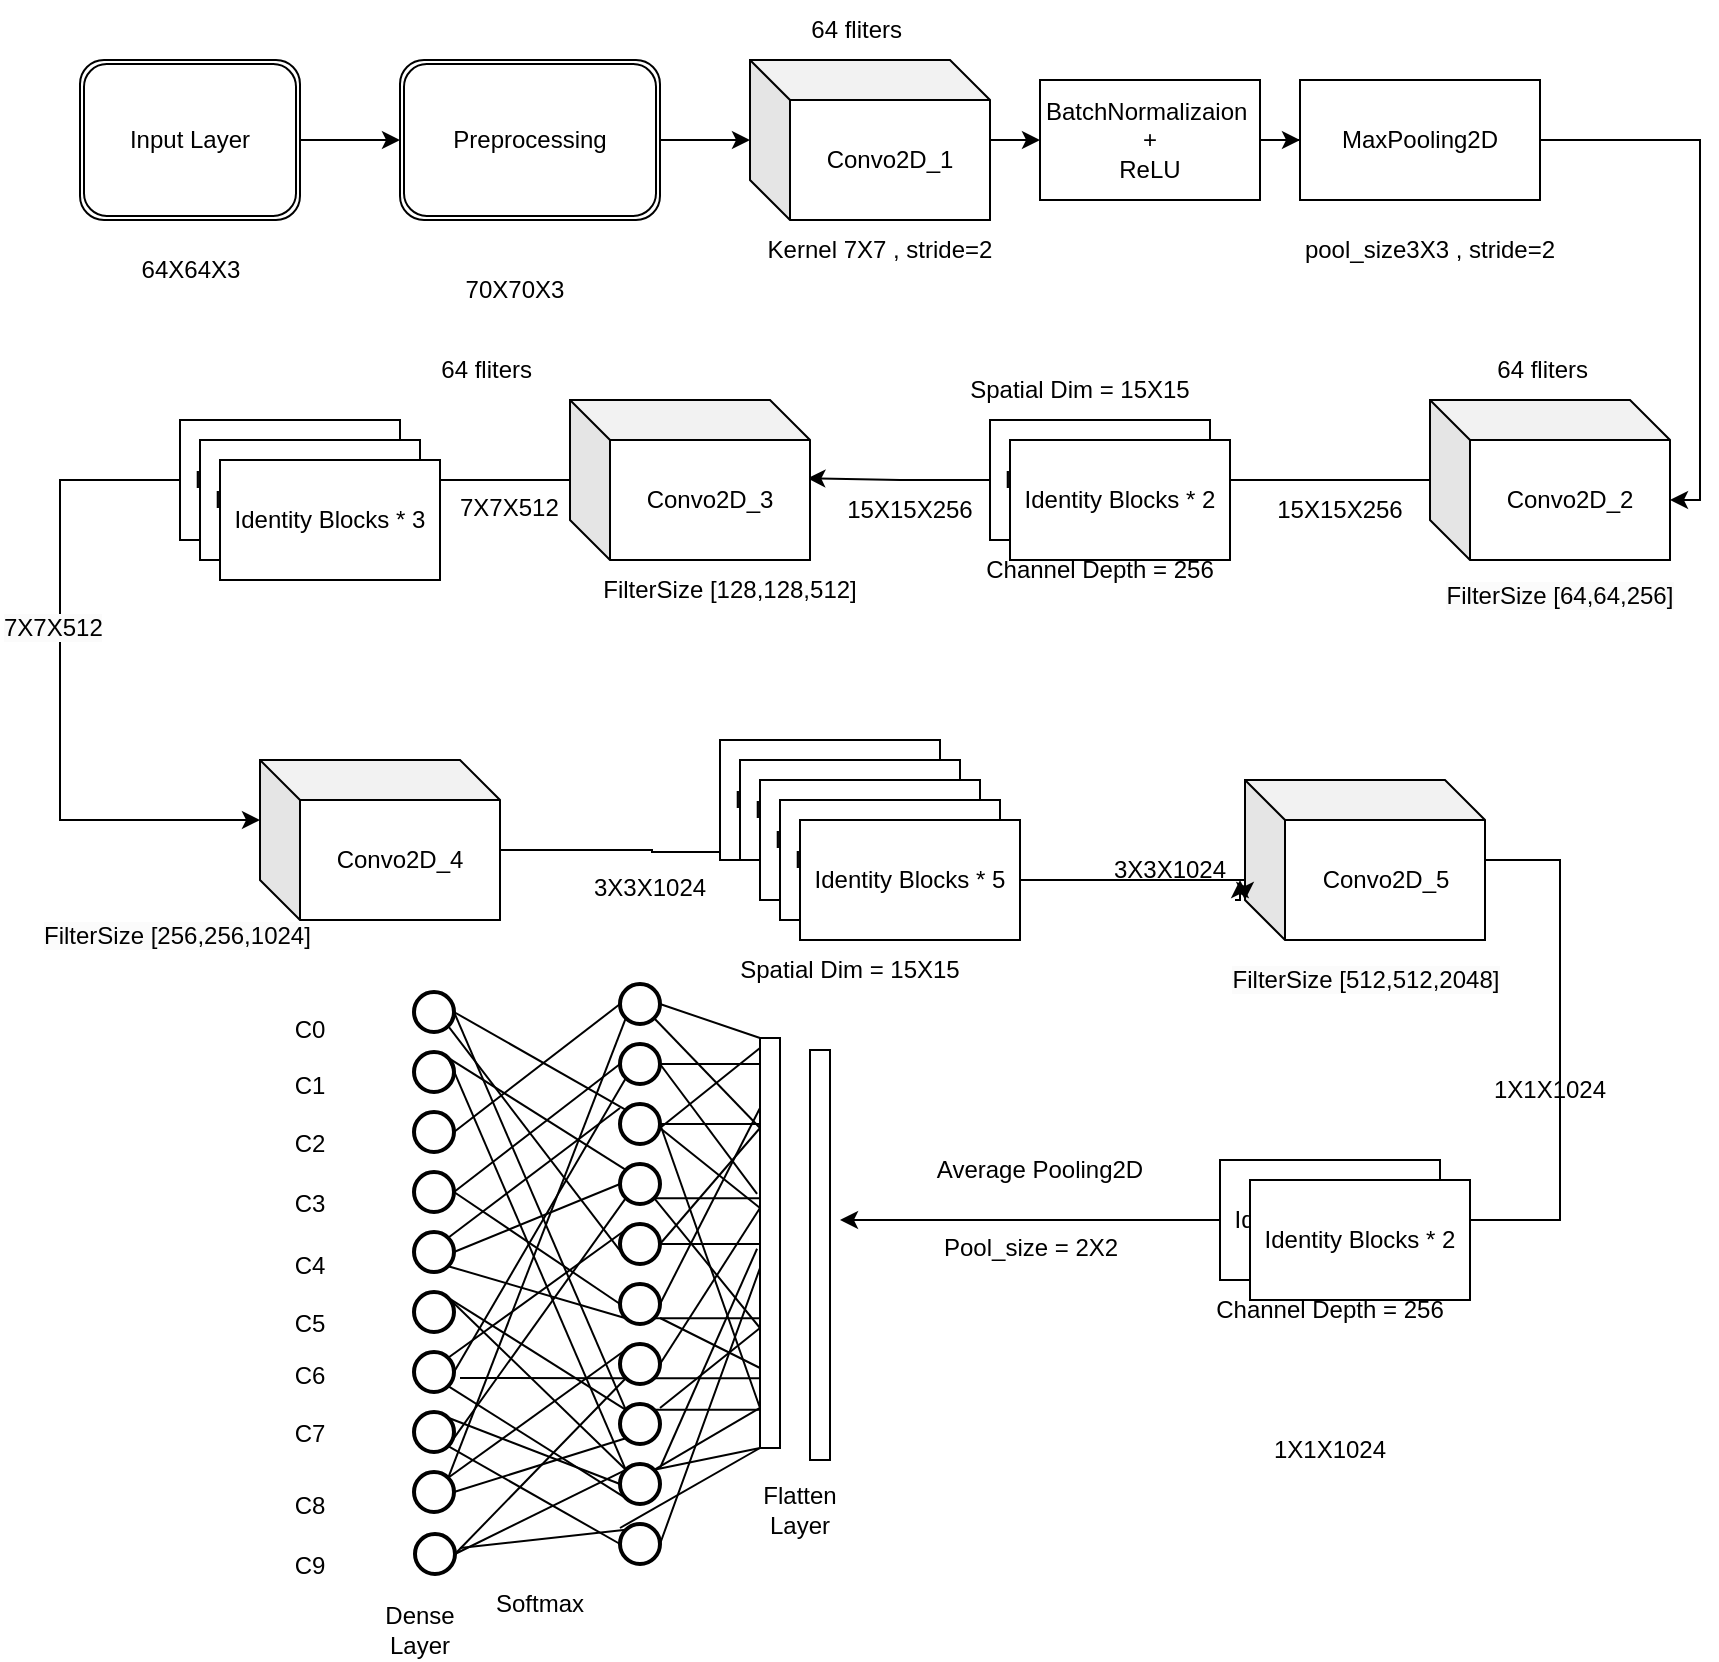 <mxfile version="26.1.3">
  <diagram name="Page-1" id="He_8DLLaGLS0OQfmaQ7A">
    <mxGraphModel dx="2535" dy="706" grid="1" gridSize="10" guides="1" tooltips="1" connect="1" arrows="1" fold="1" page="1" pageScale="1" pageWidth="850" pageHeight="1100" math="0" shadow="0">
      <root>
        <mxCell id="0" />
        <mxCell id="1" parent="0" />
        <mxCell id="2o-8aoW-ho1blwi80zrR-3" value="" style="edgeStyle=orthogonalEdgeStyle;rounded=0;orthogonalLoop=1;jettySize=auto;html=1;" edge="1" parent="1" source="2o-8aoW-ho1blwi80zrR-1" target="2o-8aoW-ho1blwi80zrR-2">
          <mxGeometry relative="1" as="geometry" />
        </mxCell>
        <mxCell id="2o-8aoW-ho1blwi80zrR-1" value="Input Layer" style="shape=ext;double=1;rounded=1;whiteSpace=wrap;html=1;" vertex="1" parent="1">
          <mxGeometry x="30" y="300" width="110" height="80" as="geometry" />
        </mxCell>
        <mxCell id="2o-8aoW-ho1blwi80zrR-5" value="" style="edgeStyle=orthogonalEdgeStyle;rounded=0;orthogonalLoop=1;jettySize=auto;html=1;" edge="1" parent="1" source="2o-8aoW-ho1blwi80zrR-2" target="2o-8aoW-ho1blwi80zrR-4">
          <mxGeometry relative="1" as="geometry" />
        </mxCell>
        <mxCell id="2o-8aoW-ho1blwi80zrR-2" value="Preprocessing" style="shape=ext;double=1;rounded=1;whiteSpace=wrap;html=1;" vertex="1" parent="1">
          <mxGeometry x="190" y="300" width="130" height="80" as="geometry" />
        </mxCell>
        <mxCell id="2o-8aoW-ho1blwi80zrR-11" value="" style="edgeStyle=orthogonalEdgeStyle;rounded=0;orthogonalLoop=1;jettySize=auto;html=1;" edge="1" parent="1" source="2o-8aoW-ho1blwi80zrR-4" target="2o-8aoW-ho1blwi80zrR-6">
          <mxGeometry relative="1" as="geometry" />
        </mxCell>
        <mxCell id="2o-8aoW-ho1blwi80zrR-4" value="Convo2D_1" style="shape=cube;whiteSpace=wrap;html=1;boundedLbl=1;backgroundOutline=1;darkOpacity=0.05;darkOpacity2=0.1;" vertex="1" parent="1">
          <mxGeometry x="365" y="300" width="120" height="80" as="geometry" />
        </mxCell>
        <mxCell id="2o-8aoW-ho1blwi80zrR-12" value="" style="edgeStyle=orthogonalEdgeStyle;rounded=0;orthogonalLoop=1;jettySize=auto;html=1;" edge="1" parent="1" source="2o-8aoW-ho1blwi80zrR-6" target="2o-8aoW-ho1blwi80zrR-9">
          <mxGeometry relative="1" as="geometry" />
        </mxCell>
        <mxCell id="2o-8aoW-ho1blwi80zrR-6" value="BatchNormalizaion&amp;nbsp;&lt;div&gt;+&lt;div&gt;ReLU&lt;/div&gt;&lt;/div&gt;" style="rounded=0;whiteSpace=wrap;html=1;" vertex="1" parent="1">
          <mxGeometry x="510" y="310" width="110" height="60" as="geometry" />
        </mxCell>
        <mxCell id="2o-8aoW-ho1blwi80zrR-7" value="64 fliters&amp;nbsp;" style="text;html=1;align=center;verticalAlign=middle;whiteSpace=wrap;rounded=0;" vertex="1" parent="1">
          <mxGeometry x="390" y="270" width="60" height="30" as="geometry" />
        </mxCell>
        <mxCell id="2o-8aoW-ho1blwi80zrR-8" value="Kernel 7X7 , stride=2" style="text;html=1;align=center;verticalAlign=middle;whiteSpace=wrap;rounded=0;" vertex="1" parent="1">
          <mxGeometry x="365" y="380" width="130" height="30" as="geometry" />
        </mxCell>
        <mxCell id="2o-8aoW-ho1blwi80zrR-13" style="edgeStyle=orthogonalEdgeStyle;rounded=0;orthogonalLoop=1;jettySize=auto;html=1;entryX=0;entryY=0;entryDx=120;entryDy=50;entryPerimeter=0;" edge="1" parent="1" source="2o-8aoW-ho1blwi80zrR-9" target="2o-8aoW-ho1blwi80zrR-15">
          <mxGeometry relative="1" as="geometry">
            <mxPoint x="820.0" y="450" as="targetPoint" />
            <Array as="points">
              <mxPoint x="840" y="340" />
              <mxPoint x="840" y="520" />
            </Array>
          </mxGeometry>
        </mxCell>
        <mxCell id="2o-8aoW-ho1blwi80zrR-9" value="MaxPooling2D" style="rounded=0;whiteSpace=wrap;html=1;" vertex="1" parent="1">
          <mxGeometry x="640" y="310" width="120" height="60" as="geometry" />
        </mxCell>
        <mxCell id="2o-8aoW-ho1blwi80zrR-10" value="pool_size3X3 , stride=2" style="text;html=1;align=center;verticalAlign=middle;whiteSpace=wrap;rounded=0;" vertex="1" parent="1">
          <mxGeometry x="630" y="380" width="150" height="30" as="geometry" />
        </mxCell>
        <mxCell id="2o-8aoW-ho1blwi80zrR-14" value="" style="edgeStyle=orthogonalEdgeStyle;rounded=0;orthogonalLoop=1;jettySize=auto;html=1;" edge="1" parent="1" source="2o-8aoW-ho1blwi80zrR-15" target="2o-8aoW-ho1blwi80zrR-17">
          <mxGeometry relative="1" as="geometry" />
        </mxCell>
        <mxCell id="2o-8aoW-ho1blwi80zrR-15" value="Convo2D_2" style="shape=cube;whiteSpace=wrap;html=1;boundedLbl=1;backgroundOutline=1;darkOpacity=0.05;darkOpacity2=0.1;" vertex="1" parent="1">
          <mxGeometry x="705" y="470" width="120" height="80" as="geometry" />
        </mxCell>
        <mxCell id="2o-8aoW-ho1blwi80zrR-16" value="" style="edgeStyle=orthogonalEdgeStyle;rounded=0;orthogonalLoop=1;jettySize=auto;html=1;entryX=0.989;entryY=0.489;entryDx=0;entryDy=0;entryPerimeter=0;" edge="1" parent="1" source="2o-8aoW-ho1blwi80zrR-17" target="2o-8aoW-ho1blwi80zrR-26">
          <mxGeometry relative="1" as="geometry">
            <mxPoint x="467.5" y="510" as="targetPoint" />
          </mxGeometry>
        </mxCell>
        <mxCell id="2o-8aoW-ho1blwi80zrR-17" value="Identity Blocks * 2" style="rounded=0;whiteSpace=wrap;html=1;" vertex="1" parent="1">
          <mxGeometry x="485" y="480" width="110" height="60" as="geometry" />
        </mxCell>
        <mxCell id="2o-8aoW-ho1blwi80zrR-18" value="64 fliters&amp;nbsp;" style="text;html=1;align=center;verticalAlign=middle;whiteSpace=wrap;rounded=0;" vertex="1" parent="1">
          <mxGeometry x="732.5" y="440" width="60" height="30" as="geometry" />
        </mxCell>
        <mxCell id="2o-8aoW-ho1blwi80zrR-19" value="15X15X256" style="text;html=1;align=center;verticalAlign=middle;whiteSpace=wrap;rounded=0;" vertex="1" parent="1">
          <mxGeometry x="595" y="510" width="130" height="30" as="geometry" />
        </mxCell>
        <mxCell id="2o-8aoW-ho1blwi80zrR-22" value="64X64X3" style="text;html=1;align=center;verticalAlign=middle;whiteSpace=wrap;rounded=0;" vertex="1" parent="1">
          <mxGeometry x="27.5" y="380" width="115" height="50" as="geometry" />
        </mxCell>
        <mxCell id="2o-8aoW-ho1blwi80zrR-24" value="70X70X3" style="text;html=1;align=center;verticalAlign=middle;whiteSpace=wrap;rounded=0;" vertex="1" parent="1">
          <mxGeometry x="190" y="390" width="115" height="50" as="geometry" />
        </mxCell>
        <mxCell id="2o-8aoW-ho1blwi80zrR-25" value="" style="edgeStyle=orthogonalEdgeStyle;rounded=0;orthogonalLoop=1;jettySize=auto;html=1;" edge="1" parent="1" source="2o-8aoW-ho1blwi80zrR-26" target="2o-8aoW-ho1blwi80zrR-28">
          <mxGeometry relative="1" as="geometry" />
        </mxCell>
        <mxCell id="2o-8aoW-ho1blwi80zrR-26" value="Convo2D_3" style="shape=cube;whiteSpace=wrap;html=1;boundedLbl=1;backgroundOutline=1;darkOpacity=0.05;darkOpacity2=0.1;" vertex="1" parent="1">
          <mxGeometry x="275" y="470" width="120" height="80" as="geometry" />
        </mxCell>
        <mxCell id="2o-8aoW-ho1blwi80zrR-33" style="edgeStyle=orthogonalEdgeStyle;rounded=0;orthogonalLoop=1;jettySize=auto;html=1;exitX=0;exitY=0.5;exitDx=0;exitDy=0;entryX=0;entryY=0;entryDx=0;entryDy=30;entryPerimeter=0;" edge="1" parent="1" source="2o-8aoW-ho1blwi80zrR-28" target="2o-8aoW-ho1blwi80zrR-35">
          <mxGeometry relative="1" as="geometry">
            <mxPoint x="10" y="510" as="targetPoint" />
            <Array as="points">
              <mxPoint x="20" y="510" />
              <mxPoint x="20" y="680" />
            </Array>
          </mxGeometry>
        </mxCell>
        <mxCell id="2o-8aoW-ho1blwi80zrR-28" value="Identity Blocks * 3" style="rounded=0;whiteSpace=wrap;html=1;" vertex="1" parent="1">
          <mxGeometry x="80" y="480" width="110" height="60" as="geometry" />
        </mxCell>
        <mxCell id="2o-8aoW-ho1blwi80zrR-29" value="64 fliters&amp;nbsp;" style="text;html=1;align=center;verticalAlign=middle;whiteSpace=wrap;rounded=0;" vertex="1" parent="1">
          <mxGeometry x="205" y="440" width="60" height="30" as="geometry" />
        </mxCell>
        <mxCell id="2o-8aoW-ho1blwi80zrR-31" value="FilterSize [128,128,512]" style="text;html=1;align=center;verticalAlign=middle;whiteSpace=wrap;rounded=0;" vertex="1" parent="1">
          <mxGeometry x="290" y="550" width="130" height="30" as="geometry" />
        </mxCell>
        <mxCell id="2o-8aoW-ho1blwi80zrR-66" style="edgeStyle=orthogonalEdgeStyle;rounded=0;orthogonalLoop=1;jettySize=auto;html=1;exitX=0;exitY=0;exitDx=120;exitDy=50;exitPerimeter=0;entryX=0;entryY=1;entryDx=0;entryDy=0;" edge="1" parent="1">
          <mxGeometry relative="1" as="geometry">
            <mxPoint x="240" y="695" as="sourcePoint" />
            <mxPoint x="390" y="705" as="targetPoint" />
            <Array as="points">
              <mxPoint x="316" y="696" />
              <mxPoint x="391" y="696" />
              <mxPoint x="391" y="705" />
            </Array>
          </mxGeometry>
        </mxCell>
        <mxCell id="2o-8aoW-ho1blwi80zrR-35" value="Convo2D_4" style="shape=cube;whiteSpace=wrap;html=1;boundedLbl=1;backgroundOutline=1;darkOpacity=0.05;darkOpacity2=0.1;" vertex="1" parent="1">
          <mxGeometry x="120" y="650" width="120" height="80" as="geometry" />
        </mxCell>
        <mxCell id="2o-8aoW-ho1blwi80zrR-44" value="&#xa;&lt;span style=&quot;color: rgb(0, 0, 0); font-family: Helvetica; font-size: 12px; font-style: normal; font-variant-ligatures: normal; font-variant-caps: normal; font-weight: 400; letter-spacing: normal; orphans: 2; text-align: center; text-indent: 0px; text-transform: none; widows: 2; word-spacing: 0px; -webkit-text-stroke-width: 0px; white-space: normal; background-color: rgb(251, 251, 251); text-decoration-thickness: initial; text-decoration-style: initial; text-decoration-color: initial; display: inline !important; float: none;&quot;&gt;FilterSize [64,64,256]&lt;/span&gt;&#xa;&#xa;" style="text;html=1;align=center;verticalAlign=middle;whiteSpace=wrap;rounded=0;" vertex="1" parent="1">
          <mxGeometry x="705" y="560" width="130" height="30" as="geometry" />
        </mxCell>
        <mxCell id="2o-8aoW-ho1blwi80zrR-45" value="15X15X256" style="text;html=1;align=center;verticalAlign=middle;whiteSpace=wrap;rounded=0;" vertex="1" parent="1">
          <mxGeometry x="380" y="510" width="130" height="30" as="geometry" />
        </mxCell>
        <mxCell id="2o-8aoW-ho1blwi80zrR-46" value="Spatial Dim = 15X15" style="text;html=1;align=center;verticalAlign=middle;whiteSpace=wrap;rounded=0;" vertex="1" parent="1">
          <mxGeometry x="465" y="450" width="130" height="30" as="geometry" />
        </mxCell>
        <mxCell id="2o-8aoW-ho1blwi80zrR-47" value="Channel Depth = 256" style="text;html=1;align=center;verticalAlign=middle;whiteSpace=wrap;rounded=0;" vertex="1" parent="1">
          <mxGeometry x="475" y="540" width="130" height="30" as="geometry" />
        </mxCell>
        <mxCell id="2o-8aoW-ho1blwi80zrR-49" value="&lt;div style=&quot;text-align: center;&quot;&gt;&lt;span style=&quot;background-color: transparent; color: light-dark(rgb(0, 0, 0), rgb(255, 255, 255));&quot;&gt;7X7X512&lt;/span&gt;&lt;/div&gt;" style="text;whiteSpace=wrap;html=1;" vertex="1" parent="1">
          <mxGeometry x="217.5" y="510" width="100" height="40" as="geometry" />
        </mxCell>
        <mxCell id="2o-8aoW-ho1blwi80zrR-50" value="&lt;span style=&quot;color: rgb(0, 0, 0); font-family: Helvetica; font-size: 12px; font-style: normal; font-variant-ligatures: normal; font-variant-caps: normal; font-weight: 400; letter-spacing: normal; orphans: 2; text-align: center; text-indent: 0px; text-transform: none; widows: 2; word-spacing: 0px; -webkit-text-stroke-width: 0px; white-space: normal; background-color: rgb(251, 251, 251); text-decoration-thickness: initial; text-decoration-style: initial; text-decoration-color: initial; display: inline !important; float: none;&quot;&gt;7X7X512&lt;/span&gt;" style="text;whiteSpace=wrap;html=1;" vertex="1" parent="1">
          <mxGeometry x="-10" y="570" width="80" height="40" as="geometry" />
        </mxCell>
        <mxCell id="2o-8aoW-ho1blwi80zrR-51" value="Identity Blocks * 3" style="rounded=0;whiteSpace=wrap;html=1;" vertex="1" parent="1">
          <mxGeometry x="90" y="490" width="110" height="60" as="geometry" />
        </mxCell>
        <mxCell id="2o-8aoW-ho1blwi80zrR-52" value="Identity Blocks * 3" style="rounded=0;whiteSpace=wrap;html=1;" vertex="1" parent="1">
          <mxGeometry x="100" y="500" width="110" height="60" as="geometry" />
        </mxCell>
        <mxCell id="2o-8aoW-ho1blwi80zrR-55" value="Identity Blocks * 2" style="rounded=0;whiteSpace=wrap;html=1;" vertex="1" parent="1">
          <mxGeometry x="495" y="490" width="110" height="60" as="geometry" />
        </mxCell>
        <mxCell id="2o-8aoW-ho1blwi80zrR-57" value="&lt;br style=&quot;forced-color-adjust: none; color: rgb(0, 0, 0); font-family: Helvetica; font-size: 12px; font-style: normal; font-variant-ligatures: normal; font-variant-caps: normal; font-weight: 400; letter-spacing: normal; orphans: 2; text-align: center; text-indent: 0px; text-transform: none; widows: 2; word-spacing: 0px; -webkit-text-stroke-width: 0px; white-space: normal; background-color: rgb(251, 251, 251); text-decoration-thickness: initial; text-decoration-style: initial; text-decoration-color: initial;&quot;&gt;&lt;span style=&quot;forced-color-adjust: none; color: rgb(0, 0, 0); font-family: Helvetica; font-size: 12px; font-style: normal; font-variant-ligatures: normal; font-variant-caps: normal; font-weight: 400; letter-spacing: normal; orphans: 2; text-align: center; text-indent: 0px; text-transform: none; widows: 2; word-spacing: 0px; -webkit-text-stroke-width: 0px; white-space: normal; text-decoration-thickness: initial; text-decoration-style: initial; text-decoration-color: initial; background-color: rgb(251, 251, 251); float: none; display: inline !important;&quot;&gt;FilterSize [256,256,1024]&lt;/span&gt;" style="text;whiteSpace=wrap;html=1;" vertex="1" parent="1">
          <mxGeometry x="10" y="710" width="150" height="50" as="geometry" />
        </mxCell>
        <mxCell id="2o-8aoW-ho1blwi80zrR-60" value="Identity Blocks * 3" style="rounded=0;whiteSpace=wrap;html=1;" vertex="1" parent="1">
          <mxGeometry x="350" y="640" width="110" height="60" as="geometry" />
        </mxCell>
        <mxCell id="2o-8aoW-ho1blwi80zrR-61" value="Identity Blocks * 3" style="rounded=0;whiteSpace=wrap;html=1;" vertex="1" parent="1">
          <mxGeometry x="360" y="650" width="110" height="50" as="geometry" />
        </mxCell>
        <mxCell id="2o-8aoW-ho1blwi80zrR-62" value="Identity Blocks * 3" style="rounded=0;whiteSpace=wrap;html=1;" vertex="1" parent="1">
          <mxGeometry x="370" y="660" width="110" height="60" as="geometry" />
        </mxCell>
        <mxCell id="2o-8aoW-ho1blwi80zrR-63" value="Identity Blocks * 3" style="rounded=0;whiteSpace=wrap;html=1;" vertex="1" parent="1">
          <mxGeometry x="380" y="670" width="110" height="60" as="geometry" />
        </mxCell>
        <mxCell id="2o-8aoW-ho1blwi80zrR-64" value="Identity Blocks * 5" style="rounded=0;whiteSpace=wrap;html=1;" vertex="1" parent="1">
          <mxGeometry x="390" y="680" width="110" height="60" as="geometry" />
        </mxCell>
        <mxCell id="2o-8aoW-ho1blwi80zrR-67" value="&lt;div style=&quot;text-align: center;&quot;&gt;&lt;span style=&quot;background-color: transparent; color: light-dark(rgb(0, 0, 0), rgb(255, 255, 255));&quot;&gt;3X3X1024&lt;/span&gt;&lt;/div&gt;" style="text;whiteSpace=wrap;html=1;" vertex="1" parent="1">
          <mxGeometry x="285" y="700" width="80" height="40" as="geometry" />
        </mxCell>
        <mxCell id="2o-8aoW-ho1blwi80zrR-70" value="" style="edgeStyle=orthogonalEdgeStyle;rounded=0;orthogonalLoop=1;jettySize=auto;html=1;" edge="1" parent="1" source="2o-8aoW-ho1blwi80zrR-71" target="2o-8aoW-ho1blwi80zrR-72">
          <mxGeometry relative="1" as="geometry">
            <Array as="points">
              <mxPoint x="770" y="700" />
              <mxPoint x="770" y="880" />
            </Array>
          </mxGeometry>
        </mxCell>
        <mxCell id="2o-8aoW-ho1blwi80zrR-71" value="Convo2D_5" style="shape=cube;whiteSpace=wrap;html=1;boundedLbl=1;backgroundOutline=1;darkOpacity=0.05;darkOpacity2=0.1;" vertex="1" parent="1">
          <mxGeometry x="612.5" y="660" width="120" height="80" as="geometry" />
        </mxCell>
        <mxCell id="2o-8aoW-ho1blwi80zrR-89" style="edgeStyle=orthogonalEdgeStyle;rounded=0;orthogonalLoop=1;jettySize=auto;html=1;exitX=0;exitY=0.5;exitDx=0;exitDy=0;" edge="1" parent="1" source="2o-8aoW-ho1blwi80zrR-72">
          <mxGeometry relative="1" as="geometry">
            <mxPoint x="410" y="880" as="targetPoint" />
          </mxGeometry>
        </mxCell>
        <mxCell id="2o-8aoW-ho1blwi80zrR-72" value="Identity Blocks * 2" style="rounded=0;whiteSpace=wrap;html=1;" vertex="1" parent="1">
          <mxGeometry x="600" y="850" width="110" height="60" as="geometry" />
        </mxCell>
        <mxCell id="2o-8aoW-ho1blwi80zrR-84" style="edgeStyle=orthogonalEdgeStyle;rounded=0;orthogonalLoop=1;jettySize=auto;html=1;exitX=0.75;exitY=1;exitDx=0;exitDy=0;" edge="1" parent="1" source="2o-8aoW-ho1blwi80zrR-74">
          <mxGeometry relative="1" as="geometry">
            <mxPoint x="610" y="710" as="targetPoint" />
          </mxGeometry>
        </mxCell>
        <mxCell id="2o-8aoW-ho1blwi80zrR-74" value="3X3X1024" style="text;html=1;align=center;verticalAlign=middle;whiteSpace=wrap;rounded=0;" vertex="1" parent="1">
          <mxGeometry x="510" y="690" width="130" height="30" as="geometry" />
        </mxCell>
        <mxCell id="2o-8aoW-ho1blwi80zrR-75" value="&lt;br&gt;&lt;span style=&quot;color: rgb(0, 0, 0); font-family: Helvetica; font-size: 12px; font-style: normal; font-variant-ligatures: normal; font-variant-caps: normal; font-weight: 400; letter-spacing: normal; orphans: 2; text-align: center; text-indent: 0px; text-transform: none; widows: 2; word-spacing: 0px; -webkit-text-stroke-width: 0px; white-space: normal; background-color: rgb(251, 251, 251); text-decoration-thickness: initial; text-decoration-style: initial; text-decoration-color: initial; float: none; display: inline !important;&quot;&gt;FilterSize [512,512,2048]&lt;/span&gt;&lt;div&gt;&lt;br/&gt;&lt;/div&gt;" style="text;html=1;align=center;verticalAlign=middle;whiteSpace=wrap;rounded=0;" vertex="1" parent="1">
          <mxGeometry x="572.5" y="740" width="200" height="40" as="geometry" />
        </mxCell>
        <mxCell id="2o-8aoW-ho1blwi80zrR-76" value="Spatial Dim = 15X15" style="text;html=1;align=center;verticalAlign=middle;whiteSpace=wrap;rounded=0;" vertex="1" parent="1">
          <mxGeometry x="350" y="740" width="130" height="30" as="geometry" />
        </mxCell>
        <mxCell id="2o-8aoW-ho1blwi80zrR-77" value="Channel Depth = 256" style="text;html=1;align=center;verticalAlign=middle;whiteSpace=wrap;rounded=0;" vertex="1" parent="1">
          <mxGeometry x="590" y="910" width="130" height="30" as="geometry" />
        </mxCell>
        <mxCell id="2o-8aoW-ho1blwi80zrR-78" value="Identity Blocks * 2" style="rounded=0;whiteSpace=wrap;html=1;" vertex="1" parent="1">
          <mxGeometry x="615" y="860" width="110" height="60" as="geometry" />
        </mxCell>
        <mxCell id="2o-8aoW-ho1blwi80zrR-81" style="edgeStyle=orthogonalEdgeStyle;rounded=0;orthogonalLoop=1;jettySize=auto;html=1;entryX=0;entryY=0;entryDx=0;entryDy=60;entryPerimeter=0;" edge="1" parent="1" source="2o-8aoW-ho1blwi80zrR-64" target="2o-8aoW-ho1blwi80zrR-71">
          <mxGeometry relative="1" as="geometry">
            <Array as="points">
              <mxPoint x="613" y="710" />
            </Array>
          </mxGeometry>
        </mxCell>
        <mxCell id="2o-8aoW-ho1blwi80zrR-83" value="1X1X1024" style="text;html=1;align=center;verticalAlign=middle;whiteSpace=wrap;rounded=0;" vertex="1" parent="1">
          <mxGeometry x="700" y="800" width="130" height="30" as="geometry" />
        </mxCell>
        <mxCell id="2o-8aoW-ho1blwi80zrR-85" value="1X1X1024" style="text;html=1;align=center;verticalAlign=middle;whiteSpace=wrap;rounded=0;" vertex="1" parent="1">
          <mxGeometry x="590" y="980" width="130" height="30" as="geometry" />
        </mxCell>
        <mxCell id="2o-8aoW-ho1blwi80zrR-87" value="" style="html=1;points=[[0,0,0,0,5],[0,1,0,0,-5],[1,0,0,0,5],[1,1,0,0,-5]];perimeter=orthogonalPerimeter;outlineConnect=0;targetShapes=umlLifeline;portConstraint=eastwest;newEdgeStyle={&quot;curved&quot;:0,&quot;rounded&quot;:0};" vertex="1" parent="1">
          <mxGeometry x="395" y="795" width="10" height="205" as="geometry" />
        </mxCell>
        <mxCell id="2o-8aoW-ho1blwi80zrR-88" value="" style="html=1;points=[[0,0,0,0,5],[0,1,0,0,-5],[1,0,0,0,5],[1,1,0,0,-5]];perimeter=orthogonalPerimeter;outlineConnect=0;targetShapes=umlLifeline;portConstraint=eastwest;newEdgeStyle={&quot;curved&quot;:0,&quot;rounded&quot;:0};" vertex="1" parent="1">
          <mxGeometry x="370" y="789" width="10" height="205" as="geometry" />
        </mxCell>
        <mxCell id="2o-8aoW-ho1blwi80zrR-90" value="Average Pooling2D&lt;span style=&quot;text-wrap-mode: nowrap; color: rgba(0, 0, 0, 0); font-family: monospace; font-size: 0px; text-align: start;&quot;&gt;%3CmxGraphModel%3E%3Croot%3E%3CmxCell%20id%3D%220%22%2F%3E%3CmxCell%20id%3D%221%22%20parent%3D%220%22%2F%3E%3CmxCell%20id%3D%222%22%20value%3D%22%22%20style%3D%22html%3D1%3Bpoints%3D%5B%5B0%2C0%2C0%2C0%2C5%5D%2C%5B0%2C1%2C0%2C0%2C-5%5D%2C%5B1%2C0%2C0%2C0%2C5%5D%2C%5B1%2C1%2C0%2C0%2C-5%5D%5D%3Bperimeter%3DorthogonalPerimeter%3BoutlineConnect%3D0%3BtargetShapes%3DumlLifeline%3BportConstraint%3Deastwest%3BnewEdgeStyle%3D%7B%26quot%3Bcurved%26quot%3B%3A0%2C%26quot%3Brounded%26quot%3B%3A0%7D%3B%22%20vertex%3D%221%22%20parent%3D%221%22%3E%3CmxGeometry%20x%3D%22465%22%20y%3D%22800%22%20width%3D%2210%22%20height%3D%22170%22%20as%3D%22geometry%22%2F%3E%3C%2FmxCell%3E%3C%2Froot%3E%3C%2FmxGraphModel%3E&lt;/span&gt;&lt;span style=&quot;text-wrap-mode: nowrap; color: rgba(0, 0, 0, 0); font-family: monospace; font-size: 0px; text-align: start;&quot;&gt;%3CmxGraphModel%3E%3Croot%3E%3CmxCell%20id%3D%220%22%2F%3E%3CmxCell%20id%3D%221%22%20parent%3D%220%22%2F%3E%3CmxCell%20id%3D%222%22%20value%3D%22%22%20style%3D%22html%3D1%3Bpoints%3D%5B%5B0%2C0%2C0%2C0%2C5%5D%2C%5B0%2C1%2C0%2C0%2C-5%5D%2C%5B1%2C0%2C0%2C0%2C5%5D%2C%5B1%2C1%2C0%2C0%2C-5%5D%5D%3Bperimeter%3DorthogonalPerimeter%3BoutlineConnect%3D0%3BtargetShapes%3DumlLifeline%3BportConstraint%3Deastwest%3BnewEdgeStyle%3D%7B%26quot%3Bcurved%26quot%3B%3A0%2C%26quot%3Brounded%26quot%3B%3A0%7D%3B%22%20vertex%3D%221%22%20parent%3D%221%22%3E%3CmxGeometry%20x%3D%22465%22%20y%3D%22800%22%20width%3D%2210%22%20height%3D%22170%22%20as%3D%22geometry%22%2F%3E%3C%2FmxCell%3E%3C%2Froot%3E%3C%2FmxGraphModel%3E&lt;/span&gt;" style="text;html=1;align=center;verticalAlign=middle;whiteSpace=wrap;rounded=0;" vertex="1" parent="1">
          <mxGeometry x="440" y="840" width="140" height="30" as="geometry" />
        </mxCell>
        <mxCell id="2o-8aoW-ho1blwi80zrR-91" value="&lt;div style=&quot;text-align: center;&quot;&gt;&lt;span style=&quot;background-color: transparent; color: light-dark(rgb(0, 0, 0), rgb(255, 255, 255));&quot;&gt;Pool_size = 2X2&lt;/span&gt;&lt;/div&gt;" style="text;whiteSpace=wrap;html=1;" vertex="1" parent="1">
          <mxGeometry x="460" y="880" width="135" height="40" as="geometry" />
        </mxCell>
        <mxCell id="2o-8aoW-ho1blwi80zrR-94" value="Flatten Layer" style="text;html=1;align=center;verticalAlign=middle;whiteSpace=wrap;rounded=0;" vertex="1" parent="1">
          <mxGeometry x="360" y="1010" width="60" height="30" as="geometry" />
        </mxCell>
        <mxCell id="2o-8aoW-ho1blwi80zrR-95" value="" style="strokeWidth=2;html=1;shape=mxgraph.flowchart.start_2;whiteSpace=wrap;" vertex="1" parent="1">
          <mxGeometry x="300" y="792" width="20" height="20" as="geometry" />
        </mxCell>
        <mxCell id="2o-8aoW-ho1blwi80zrR-96" value="" style="strokeWidth=2;html=1;shape=mxgraph.flowchart.start_2;whiteSpace=wrap;" vertex="1" parent="1">
          <mxGeometry x="300" y="822" width="20" height="20" as="geometry" />
        </mxCell>
        <mxCell id="2o-8aoW-ho1blwi80zrR-97" value="" style="strokeWidth=2;html=1;shape=mxgraph.flowchart.start_2;whiteSpace=wrap;" vertex="1" parent="1">
          <mxGeometry x="300" y="852" width="20" height="20" as="geometry" />
        </mxCell>
        <mxCell id="2o-8aoW-ho1blwi80zrR-98" value="" style="strokeWidth=2;html=1;shape=mxgraph.flowchart.start_2;whiteSpace=wrap;" vertex="1" parent="1">
          <mxGeometry x="300" y="882" width="20" height="20" as="geometry" />
        </mxCell>
        <mxCell id="2o-8aoW-ho1blwi80zrR-99" value="" style="strokeWidth=2;html=1;shape=mxgraph.flowchart.start_2;whiteSpace=wrap;" vertex="1" parent="1">
          <mxGeometry x="300" y="912" width="20" height="20" as="geometry" />
        </mxCell>
        <mxCell id="2o-8aoW-ho1blwi80zrR-100" value="" style="strokeWidth=2;html=1;shape=mxgraph.flowchart.start_2;whiteSpace=wrap;" vertex="1" parent="1">
          <mxGeometry x="300" y="942" width="20" height="20" as="geometry" />
        </mxCell>
        <mxCell id="2o-8aoW-ho1blwi80zrR-101" value="" style="strokeWidth=2;html=1;shape=mxgraph.flowchart.start_2;whiteSpace=wrap;" vertex="1" parent="1">
          <mxGeometry x="300" y="762" width="20" height="20" as="geometry" />
        </mxCell>
        <mxCell id="2o-8aoW-ho1blwi80zrR-102" value="" style="strokeWidth=2;html=1;shape=mxgraph.flowchart.start_2;whiteSpace=wrap;" vertex="1" parent="1">
          <mxGeometry x="300" y="1002" width="20" height="20" as="geometry" />
        </mxCell>
        <mxCell id="2o-8aoW-ho1blwi80zrR-103" value="" style="strokeWidth=2;html=1;shape=mxgraph.flowchart.start_2;whiteSpace=wrap;" vertex="1" parent="1">
          <mxGeometry x="300" y="972" width="20" height="20" as="geometry" />
        </mxCell>
        <mxCell id="2o-8aoW-ho1blwi80zrR-135" value="" style="strokeWidth=2;html=1;shape=mxgraph.flowchart.start_2;whiteSpace=wrap;" vertex="1" parent="1">
          <mxGeometry x="197" y="796" width="20" height="20" as="geometry" />
        </mxCell>
        <mxCell id="2o-8aoW-ho1blwi80zrR-136" value="" style="strokeWidth=2;html=1;shape=mxgraph.flowchart.start_2;whiteSpace=wrap;" vertex="1" parent="1">
          <mxGeometry x="197" y="826" width="20" height="20" as="geometry" />
        </mxCell>
        <mxCell id="2o-8aoW-ho1blwi80zrR-137" value="" style="strokeWidth=2;html=1;shape=mxgraph.flowchart.start_2;whiteSpace=wrap;" vertex="1" parent="1">
          <mxGeometry x="197" y="856" width="20" height="20" as="geometry" />
        </mxCell>
        <mxCell id="2o-8aoW-ho1blwi80zrR-138" value="" style="strokeWidth=2;html=1;shape=mxgraph.flowchart.start_2;whiteSpace=wrap;" vertex="1" parent="1">
          <mxGeometry x="197" y="886" width="20" height="20" as="geometry" />
        </mxCell>
        <mxCell id="2o-8aoW-ho1blwi80zrR-139" value="" style="strokeWidth=2;html=1;shape=mxgraph.flowchart.start_2;whiteSpace=wrap;" vertex="1" parent="1">
          <mxGeometry x="197" y="916" width="20" height="20" as="geometry" />
        </mxCell>
        <mxCell id="2o-8aoW-ho1blwi80zrR-140" value="" style="strokeWidth=2;html=1;shape=mxgraph.flowchart.start_2;whiteSpace=wrap;" vertex="1" parent="1">
          <mxGeometry x="197" y="946" width="20" height="20" as="geometry" />
        </mxCell>
        <mxCell id="2o-8aoW-ho1blwi80zrR-141" value="" style="strokeWidth=2;html=1;shape=mxgraph.flowchart.start_2;whiteSpace=wrap;" vertex="1" parent="1">
          <mxGeometry x="197" y="766" width="20" height="20" as="geometry" />
        </mxCell>
        <mxCell id="2o-8aoW-ho1blwi80zrR-142" value="" style="strokeWidth=2;html=1;shape=mxgraph.flowchart.start_2;whiteSpace=wrap;" vertex="1" parent="1">
          <mxGeometry x="197" y="1006" width="20" height="20" as="geometry" />
        </mxCell>
        <mxCell id="2o-8aoW-ho1blwi80zrR-143" value="" style="strokeWidth=2;html=1;shape=mxgraph.flowchart.start_2;whiteSpace=wrap;" vertex="1" parent="1">
          <mxGeometry x="197" y="976" width="20" height="20" as="geometry" />
        </mxCell>
        <mxCell id="2o-8aoW-ho1blwi80zrR-146" value="" style="endArrow=none;html=1;rounded=0;exitX=1;exitY=0.5;exitDx=0;exitDy=0;exitPerimeter=0;" edge="1" parent="1" source="2o-8aoW-ho1blwi80zrR-101" target="2o-8aoW-ho1blwi80zrR-88">
          <mxGeometry width="50" height="50" relative="1" as="geometry">
            <mxPoint x="350" y="874" as="sourcePoint" />
            <mxPoint x="400" y="824" as="targetPoint" />
          </mxGeometry>
        </mxCell>
        <mxCell id="2o-8aoW-ho1blwi80zrR-147" value="" style="endArrow=none;html=1;rounded=0;exitX=1;exitY=0.5;exitDx=0;exitDy=0;exitPerimeter=0;" edge="1" parent="1" source="2o-8aoW-ho1blwi80zrR-95">
          <mxGeometry width="50" height="50" relative="1" as="geometry">
            <mxPoint x="330" y="782" as="sourcePoint" />
            <mxPoint x="370" y="802" as="targetPoint" />
          </mxGeometry>
        </mxCell>
        <mxCell id="2o-8aoW-ho1blwi80zrR-148" value="" style="endArrow=none;html=1;rounded=0;exitX=1;exitY=0.5;exitDx=0;exitDy=0;exitPerimeter=0;" edge="1" parent="1" source="2o-8aoW-ho1blwi80zrR-96" target="2o-8aoW-ho1blwi80zrR-88">
          <mxGeometry width="50" height="50" relative="1" as="geometry">
            <mxPoint x="340" y="792" as="sourcePoint" />
            <mxPoint x="390" y="809" as="targetPoint" />
          </mxGeometry>
        </mxCell>
        <mxCell id="2o-8aoW-ho1blwi80zrR-149" value="" style="endArrow=none;html=1;rounded=0;exitX=0.855;exitY=0.855;exitDx=0;exitDy=0;exitPerimeter=0;" edge="1" parent="1" source="2o-8aoW-ho1blwi80zrR-97" target="2o-8aoW-ho1blwi80zrR-88">
          <mxGeometry width="50" height="50" relative="1" as="geometry">
            <mxPoint x="350" y="802" as="sourcePoint" />
            <mxPoint x="400" y="819" as="targetPoint" />
          </mxGeometry>
        </mxCell>
        <mxCell id="2o-8aoW-ho1blwi80zrR-150" value="" style="endArrow=none;html=1;rounded=0;exitX=1;exitY=0.5;exitDx=0;exitDy=0;exitPerimeter=0;" edge="1" parent="1" source="2o-8aoW-ho1blwi80zrR-98" target="2o-8aoW-ho1blwi80zrR-88">
          <mxGeometry width="50" height="50" relative="1" as="geometry">
            <mxPoint x="360" y="812" as="sourcePoint" />
            <mxPoint x="410" y="829" as="targetPoint" />
          </mxGeometry>
        </mxCell>
        <mxCell id="2o-8aoW-ho1blwi80zrR-151" value="" style="endArrow=none;html=1;rounded=0;exitX=0.855;exitY=0.855;exitDx=0;exitDy=0;exitPerimeter=0;" edge="1" parent="1" source="2o-8aoW-ho1blwi80zrR-99" target="2o-8aoW-ho1blwi80zrR-88">
          <mxGeometry width="50" height="50" relative="1" as="geometry">
            <mxPoint x="370" y="822" as="sourcePoint" />
            <mxPoint x="360" y="904" as="targetPoint" />
          </mxGeometry>
        </mxCell>
        <mxCell id="2o-8aoW-ho1blwi80zrR-152" value="" style="endArrow=none;html=1;rounded=0;exitX=0.855;exitY=0.855;exitDx=0;exitDy=0;exitPerimeter=0;" edge="1" parent="1" source="2o-8aoW-ho1blwi80zrR-100" target="2o-8aoW-ho1blwi80zrR-88">
          <mxGeometry width="50" height="50" relative="1" as="geometry">
            <mxPoint x="380" y="832" as="sourcePoint" />
            <mxPoint x="430" y="849" as="targetPoint" />
          </mxGeometry>
        </mxCell>
        <mxCell id="2o-8aoW-ho1blwi80zrR-153" value="" style="endArrow=none;html=1;rounded=0;exitX=0.855;exitY=0.145;exitDx=0;exitDy=0;exitPerimeter=0;" edge="1" parent="1" source="2o-8aoW-ho1blwi80zrR-103" target="2o-8aoW-ho1blwi80zrR-88">
          <mxGeometry width="50" height="50" relative="1" as="geometry">
            <mxPoint x="390" y="842" as="sourcePoint" />
            <mxPoint x="440" y="859" as="targetPoint" />
          </mxGeometry>
        </mxCell>
        <mxCell id="2o-8aoW-ho1blwi80zrR-154" value="" style="endArrow=none;html=1;rounded=0;exitX=0.855;exitY=0.145;exitDx=0;exitDy=0;exitPerimeter=0;" edge="1" parent="1" source="2o-8aoW-ho1blwi80zrR-102" target="2o-8aoW-ho1blwi80zrR-88">
          <mxGeometry width="50" height="50" relative="1" as="geometry">
            <mxPoint x="400" y="852" as="sourcePoint" />
            <mxPoint x="450" y="869" as="targetPoint" />
          </mxGeometry>
        </mxCell>
        <mxCell id="2o-8aoW-ho1blwi80zrR-155" value="" style="endArrow=none;html=1;rounded=0;exitX=0.855;exitY=0.855;exitDx=0;exitDy=0;exitPerimeter=0;" edge="1" parent="1" source="2o-8aoW-ho1blwi80zrR-101">
          <mxGeometry width="50" height="50" relative="1" as="geometry">
            <mxPoint x="410" y="862" as="sourcePoint" />
            <mxPoint x="370" y="834" as="targetPoint" />
          </mxGeometry>
        </mxCell>
        <mxCell id="2o-8aoW-ho1blwi80zrR-156" value="" style="endArrow=none;html=1;rounded=0;exitX=1;exitY=0.5;exitDx=0;exitDy=0;exitPerimeter=0;entryX=-0.147;entryY=0.38;entryDx=0;entryDy=0;entryPerimeter=0;" edge="1" parent="1" source="2o-8aoW-ho1blwi80zrR-95" target="2o-8aoW-ho1blwi80zrR-88">
          <mxGeometry width="50" height="50" relative="1" as="geometry">
            <mxPoint x="420" y="872" as="sourcePoint" />
            <mxPoint x="470" y="889" as="targetPoint" />
          </mxGeometry>
        </mxCell>
        <mxCell id="2o-8aoW-ho1blwi80zrR-157" value="" style="endArrow=none;html=1;rounded=0;entryX=0;entryY=0;entryDx=0;entryDy=5;entryPerimeter=0;" edge="1" parent="1" target="2o-8aoW-ho1blwi80zrR-88">
          <mxGeometry width="50" height="50" relative="1" as="geometry">
            <mxPoint x="320" y="834" as="sourcePoint" />
            <mxPoint x="480" y="899" as="targetPoint" />
          </mxGeometry>
        </mxCell>
        <mxCell id="2o-8aoW-ho1blwi80zrR-158" value="" style="endArrow=none;html=1;rounded=0;exitX=0.855;exitY=0.855;exitDx=0;exitDy=0;exitPerimeter=0;" edge="1" parent="1" source="2o-8aoW-ho1blwi80zrR-97">
          <mxGeometry width="50" height="50" relative="1" as="geometry">
            <mxPoint x="320" y="874" as="sourcePoint" />
            <mxPoint x="370" y="934" as="targetPoint" />
          </mxGeometry>
        </mxCell>
        <mxCell id="2o-8aoW-ho1blwi80zrR-159" value="" style="endArrow=none;html=1;rounded=0;exitX=1;exitY=0.5;exitDx=0;exitDy=0;exitPerimeter=0;" edge="1" parent="1" source="2o-8aoW-ho1blwi80zrR-98">
          <mxGeometry width="50" height="50" relative="1" as="geometry">
            <mxPoint x="450" y="902" as="sourcePoint" />
            <mxPoint x="370" y="834" as="targetPoint" />
          </mxGeometry>
        </mxCell>
        <mxCell id="2o-8aoW-ho1blwi80zrR-160" value="" style="endArrow=none;html=1;rounded=0;" edge="1" parent="1">
          <mxGeometry width="50" height="50" relative="1" as="geometry">
            <mxPoint x="320" y="929" as="sourcePoint" />
            <mxPoint x="370" y="954" as="targetPoint" />
          </mxGeometry>
        </mxCell>
        <mxCell id="2o-8aoW-ho1blwi80zrR-161" value="" style="endArrow=none;html=1;rounded=0;" edge="1" parent="1">
          <mxGeometry width="50" height="50" relative="1" as="geometry">
            <mxPoint x="320" y="974" as="sourcePoint" />
            <mxPoint x="370" y="934" as="targetPoint" />
          </mxGeometry>
        </mxCell>
        <mxCell id="2o-8aoW-ho1blwi80zrR-162" value="" style="endArrow=none;html=1;rounded=0;entryX=-0.147;entryY=0.514;entryDx=0;entryDy=0;entryPerimeter=0;" edge="1" parent="1" target="2o-8aoW-ho1blwi80zrR-88">
          <mxGeometry width="50" height="50" relative="1" as="geometry">
            <mxPoint x="320" y="1004" as="sourcePoint" />
            <mxPoint x="530" y="949" as="targetPoint" />
          </mxGeometry>
        </mxCell>
        <mxCell id="2o-8aoW-ho1blwi80zrR-164" value="" style="endArrow=none;html=1;rounded=0;exitX=1;exitY=0.5;exitDx=0;exitDy=0;exitPerimeter=0;" edge="1" parent="1" source="2o-8aoW-ho1blwi80zrR-96">
          <mxGeometry width="50" height="50" relative="1" as="geometry">
            <mxPoint x="350" y="874" as="sourcePoint" />
            <mxPoint x="370" y="974" as="targetPoint" />
          </mxGeometry>
        </mxCell>
        <mxCell id="2o-8aoW-ho1blwi80zrR-165" value="" style="endArrow=none;html=1;rounded=0;exitX=1;exitY=0.5;exitDx=0;exitDy=0;exitPerimeter=0;" edge="1" parent="1" source="2o-8aoW-ho1blwi80zrR-100">
          <mxGeometry width="50" height="50" relative="1" as="geometry">
            <mxPoint x="490" y="942" as="sourcePoint" />
            <mxPoint x="370" y="874" as="targetPoint" />
          </mxGeometry>
        </mxCell>
        <mxCell id="2o-8aoW-ho1blwi80zrR-166" value="" style="endArrow=none;html=1;rounded=0;" edge="1" parent="1">
          <mxGeometry width="50" height="50" relative="1" as="geometry">
            <mxPoint x="320" y="834" as="sourcePoint" />
            <mxPoint x="370" y="874" as="targetPoint" />
          </mxGeometry>
        </mxCell>
        <mxCell id="2o-8aoW-ho1blwi80zrR-167" value="" style="endArrow=none;html=1;rounded=0;exitX=1;exitY=0.5;exitDx=0;exitDy=0;exitPerimeter=0;" edge="1" parent="1" source="2o-8aoW-ho1blwi80zrR-99" target="2o-8aoW-ho1blwi80zrR-88">
          <mxGeometry width="50" height="50" relative="1" as="geometry">
            <mxPoint x="510" y="962" as="sourcePoint" />
            <mxPoint x="360" y="814" as="targetPoint" />
            <Array as="points">
              <mxPoint x="370" y="824" />
            </Array>
          </mxGeometry>
        </mxCell>
        <mxCell id="2o-8aoW-ho1blwi80zrR-168" value="" style="endArrow=none;html=1;rounded=0;exitX=0.855;exitY=0.145;exitDx=0;exitDy=0;exitPerimeter=0;entryX=0;entryY=0.902;entryDx=0;entryDy=0;entryPerimeter=0;" edge="1" parent="1" source="2o-8aoW-ho1blwi80zrR-102" target="2o-8aoW-ho1blwi80zrR-88">
          <mxGeometry width="50" height="50" relative="1" as="geometry">
            <mxPoint x="520" y="972" as="sourcePoint" />
            <mxPoint x="570" y="989" as="targetPoint" />
          </mxGeometry>
        </mxCell>
        <mxCell id="2o-8aoW-ho1blwi80zrR-169" value="" style="endArrow=none;html=1;rounded=0;exitX=1;exitY=0.5;exitDx=0;exitDy=0;exitPerimeter=0;" edge="1" parent="1" source="2o-8aoW-ho1blwi80zrR-136">
          <mxGeometry width="50" height="50" relative="1" as="geometry">
            <mxPoint x="250" y="822" as="sourcePoint" />
            <mxPoint x="300" y="772" as="targetPoint" />
          </mxGeometry>
        </mxCell>
        <mxCell id="2o-8aoW-ho1blwi80zrR-170" value="" style="endArrow=none;html=1;rounded=0;entryX=1;entryY=0.5;entryDx=0;entryDy=0;entryPerimeter=0;exitX=0.145;exitY=0.145;exitDx=0;exitDy=0;exitPerimeter=0;" edge="1" parent="1" source="2o-8aoW-ho1blwi80zrR-96" target="2o-8aoW-ho1blwi80zrR-141">
          <mxGeometry width="50" height="50" relative="1" as="geometry">
            <mxPoint x="-60" y="886" as="sourcePoint" />
            <mxPoint x="-10" y="836" as="targetPoint" />
          </mxGeometry>
        </mxCell>
        <mxCell id="2o-8aoW-ho1blwi80zrR-171" value="" style="endArrow=none;html=1;rounded=0;exitX=0.855;exitY=0.145;exitDx=0;exitDy=0;exitPerimeter=0;" edge="1" parent="1" source="2o-8aoW-ho1blwi80zrR-138">
          <mxGeometry width="50" height="50" relative="1" as="geometry">
            <mxPoint x="-50" y="896" as="sourcePoint" />
            <mxPoint x="300" y="824" as="targetPoint" />
          </mxGeometry>
        </mxCell>
        <mxCell id="2o-8aoW-ho1blwi80zrR-172" value="" style="endArrow=none;html=1;rounded=0;entryX=0.855;entryY=0.145;entryDx=0;entryDy=0;entryPerimeter=0;exitX=0.145;exitY=0.145;exitDx=0;exitDy=0;exitPerimeter=0;" edge="1" parent="1" source="2o-8aoW-ho1blwi80zrR-97" target="2o-8aoW-ho1blwi80zrR-135">
          <mxGeometry width="50" height="50" relative="1" as="geometry">
            <mxPoint x="-40" y="906" as="sourcePoint" />
            <mxPoint x="10" y="856" as="targetPoint" />
          </mxGeometry>
        </mxCell>
        <mxCell id="2o-8aoW-ho1blwi80zrR-173" value="" style="endArrow=none;html=1;rounded=0;entryX=0.145;entryY=0.145;entryDx=0;entryDy=0;entryPerimeter=0;exitX=0.855;exitY=0.145;exitDx=0;exitDy=0;exitPerimeter=0;" edge="1" parent="1" source="2o-8aoW-ho1blwi80zrR-140" target="2o-8aoW-ho1blwi80zrR-98">
          <mxGeometry width="50" height="50" relative="1" as="geometry">
            <mxPoint x="-30" y="916" as="sourcePoint" />
            <mxPoint x="20" y="866" as="targetPoint" />
          </mxGeometry>
        </mxCell>
        <mxCell id="2o-8aoW-ho1blwi80zrR-174" value="" style="endArrow=none;html=1;rounded=0;entryX=0.145;entryY=0.145;entryDx=0;entryDy=0;entryPerimeter=0;exitX=0.855;exitY=0.145;exitDx=0;exitDy=0;exitPerimeter=0;" edge="1" parent="1" source="2o-8aoW-ho1blwi80zrR-142" target="2o-8aoW-ho1blwi80zrR-100">
          <mxGeometry width="50" height="50" relative="1" as="geometry">
            <mxPoint x="-20" y="926" as="sourcePoint" />
            <mxPoint x="30" y="876" as="targetPoint" />
            <Array as="points" />
          </mxGeometry>
        </mxCell>
        <mxCell id="2o-8aoW-ho1blwi80zrR-175" value="" style="endArrow=none;html=1;rounded=0;exitX=1;exitY=0.5;exitDx=0;exitDy=0;exitPerimeter=0;entryX=0;entryY=0.5;entryDx=0;entryDy=0;entryPerimeter=0;" edge="1" parent="1" source="2o-8aoW-ho1blwi80zrR-137" target="2o-8aoW-ho1blwi80zrR-99">
          <mxGeometry width="50" height="50" relative="1" as="geometry">
            <mxPoint x="-10" y="936" as="sourcePoint" />
            <mxPoint x="40" y="886" as="targetPoint" />
          </mxGeometry>
        </mxCell>
        <mxCell id="2o-8aoW-ho1blwi80zrR-176" value="" style="endArrow=none;html=1;rounded=0;entryX=0.855;entryY=0.145;entryDx=0;entryDy=0;entryPerimeter=0;exitX=0.145;exitY=0.145;exitDx=0;exitDy=0;exitPerimeter=0;" edge="1" parent="1" source="2o-8aoW-ho1blwi80zrR-103" target="2o-8aoW-ho1blwi80zrR-139">
          <mxGeometry width="50" height="50" relative="1" as="geometry">
            <mxPoint y="946" as="sourcePoint" />
            <mxPoint x="50" y="896" as="targetPoint" />
          </mxGeometry>
        </mxCell>
        <mxCell id="2o-8aoW-ho1blwi80zrR-177" value="" style="endArrow=none;html=1;rounded=0;entryX=0.855;entryY=0.145;entryDx=0;entryDy=0;entryPerimeter=0;exitX=0;exitY=0.5;exitDx=0;exitDy=0;exitPerimeter=0;" edge="1" parent="1" source="2o-8aoW-ho1blwi80zrR-102" target="2o-8aoW-ho1blwi80zrR-143">
          <mxGeometry width="50" height="50" relative="1" as="geometry">
            <mxPoint x="10" y="956" as="sourcePoint" />
            <mxPoint x="60" y="906" as="targetPoint" />
          </mxGeometry>
        </mxCell>
        <mxCell id="2o-8aoW-ho1blwi80zrR-178" value="" style="endArrow=none;html=1;rounded=0;entryX=0;entryY=0.5;entryDx=0;entryDy=0;entryPerimeter=0;exitX=1;exitY=0.5;exitDx=0;exitDy=0;exitPerimeter=0;" edge="1" parent="1" source="2o-8aoW-ho1blwi80zrR-137" target="2o-8aoW-ho1blwi80zrR-95">
          <mxGeometry width="50" height="50" relative="1" as="geometry">
            <mxPoint x="20" y="966" as="sourcePoint" />
            <mxPoint x="70" y="916" as="targetPoint" />
          </mxGeometry>
        </mxCell>
        <mxCell id="2o-8aoW-ho1blwi80zrR-179" value="" style="endArrow=none;html=1;rounded=0;entryX=0.145;entryY=0.855;entryDx=0;entryDy=0;entryPerimeter=0;exitX=0.855;exitY=0.145;exitDx=0;exitDy=0;exitPerimeter=0;" edge="1" parent="1" source="2o-8aoW-ho1blwi80zrR-142" target="2o-8aoW-ho1blwi80zrR-101">
          <mxGeometry width="50" height="50" relative="1" as="geometry">
            <mxPoint x="30" y="976" as="sourcePoint" />
            <mxPoint x="80" y="926" as="targetPoint" />
          </mxGeometry>
        </mxCell>
        <mxCell id="2o-8aoW-ho1blwi80zrR-180" value="" style="endArrow=none;html=1;rounded=0;entryX=1;entryY=0.5;entryDx=0;entryDy=0;entryPerimeter=0;exitX=0.145;exitY=0.145;exitDx=0;exitDy=0;exitPerimeter=0;" edge="1" parent="1" source="2o-8aoW-ho1blwi80zrR-103" target="2o-8aoW-ho1blwi80zrR-141">
          <mxGeometry width="50" height="50" relative="1" as="geometry">
            <mxPoint x="40" y="986" as="sourcePoint" />
            <mxPoint x="90" y="936" as="targetPoint" />
          </mxGeometry>
        </mxCell>
        <mxCell id="2o-8aoW-ho1blwi80zrR-181" value="" style="endArrow=none;html=1;rounded=0;entryX=0.855;entryY=0.145;entryDx=0;entryDy=0;entryPerimeter=0;exitX=0.145;exitY=0.145;exitDx=0;exitDy=0;exitPerimeter=0;" edge="1" parent="1" source="2o-8aoW-ho1blwi80zrR-102" target="2o-8aoW-ho1blwi80zrR-135">
          <mxGeometry width="50" height="50" relative="1" as="geometry">
            <mxPoint x="300" y="1014" as="sourcePoint" />
            <mxPoint x="100" y="946" as="targetPoint" />
          </mxGeometry>
        </mxCell>
        <mxCell id="2o-8aoW-ho1blwi80zrR-182" value="" style="endArrow=none;html=1;rounded=0;entryX=0.145;entryY=0.855;entryDx=0;entryDy=0;entryPerimeter=0;exitX=0.855;exitY=0.855;exitDx=0;exitDy=0;exitPerimeter=0;" edge="1" parent="1" source="2o-8aoW-ho1blwi80zrR-143" target="2o-8aoW-ho1blwi80zrR-97">
          <mxGeometry width="50" height="50" relative="1" as="geometry">
            <mxPoint x="60" y="1006" as="sourcePoint" />
            <mxPoint x="110" y="956" as="targetPoint" />
          </mxGeometry>
        </mxCell>
        <mxCell id="2o-8aoW-ho1blwi80zrR-183" value="" style="endArrow=none;html=1;rounded=0;entryX=1;entryY=0.5;entryDx=0;entryDy=0;entryPerimeter=0;exitX=0;exitY=0.5;exitDx=0;exitDy=0;exitPerimeter=0;" edge="1" parent="1" source="2o-8aoW-ho1blwi80zrR-97" target="2o-8aoW-ho1blwi80zrR-138">
          <mxGeometry width="50" height="50" relative="1" as="geometry">
            <mxPoint x="70" y="1016" as="sourcePoint" />
            <mxPoint x="120" y="966" as="targetPoint" />
          </mxGeometry>
        </mxCell>
        <mxCell id="2o-8aoW-ho1blwi80zrR-184" value="" style="endArrow=none;html=1;rounded=0;entryX=0.855;entryY=0.145;entryDx=0;entryDy=0;entryPerimeter=0;exitX=0.145;exitY=0.145;exitDx=0;exitDy=0;exitPerimeter=0;" edge="1" parent="1" source="2o-8aoW-ho1blwi80zrR-102" target="2o-8aoW-ho1blwi80zrR-139">
          <mxGeometry width="50" height="50" relative="1" as="geometry">
            <mxPoint x="80" y="1026" as="sourcePoint" />
            <mxPoint x="130" y="976" as="targetPoint" />
          </mxGeometry>
        </mxCell>
        <mxCell id="2o-8aoW-ho1blwi80zrR-185" value="" style="endArrow=none;html=1;rounded=0;entryX=0.145;entryY=0.855;entryDx=0;entryDy=0;entryPerimeter=0;exitX=1;exitY=0.5;exitDx=0;exitDy=0;exitPerimeter=0;" edge="1" parent="1" source="2o-8aoW-ho1blwi80zrR-140" target="2o-8aoW-ho1blwi80zrR-95">
          <mxGeometry width="50" height="50" relative="1" as="geometry">
            <mxPoint x="90" y="1036" as="sourcePoint" />
            <mxPoint x="140" y="986" as="targetPoint" />
          </mxGeometry>
        </mxCell>
        <mxCell id="2o-8aoW-ho1blwi80zrR-186" value="" style="endArrow=none;html=1;rounded=0;entryX=0.145;entryY=0.855;entryDx=0;entryDy=0;entryPerimeter=0;exitX=0.855;exitY=0.855;exitDx=0;exitDy=0;exitPerimeter=0;" edge="1" parent="1" source="2o-8aoW-ho1blwi80zrR-141" target="2o-8aoW-ho1blwi80zrR-98">
          <mxGeometry width="50" height="50" relative="1" as="geometry">
            <mxPoint x="100" y="1046" as="sourcePoint" />
            <mxPoint x="150" y="996" as="targetPoint" />
          </mxGeometry>
        </mxCell>
        <mxCell id="2o-8aoW-ho1blwi80zrR-187" value="" style="endArrow=none;html=1;rounded=0;entryX=0.145;entryY=0.855;entryDx=0;entryDy=0;entryPerimeter=0;exitX=0.855;exitY=0.855;exitDx=0;exitDy=0;exitPerimeter=0;" edge="1" parent="1" source="2o-8aoW-ho1blwi80zrR-140" target="2o-8aoW-ho1blwi80zrR-102">
          <mxGeometry width="50" height="50" relative="1" as="geometry">
            <mxPoint x="110" y="1056" as="sourcePoint" />
            <mxPoint x="160" y="1006" as="targetPoint" />
          </mxGeometry>
        </mxCell>
        <mxCell id="2o-8aoW-ho1blwi80zrR-188" value="" style="endArrow=none;html=1;rounded=0;entryX=0.145;entryY=0.855;entryDx=0;entryDy=0;entryPerimeter=0;exitX=1;exitY=0.5;exitDx=0;exitDy=0;exitPerimeter=0;" edge="1" parent="1" source="2o-8aoW-ho1blwi80zrR-142" target="2o-8aoW-ho1blwi80zrR-103">
          <mxGeometry width="50" height="50" relative="1" as="geometry">
            <mxPoint x="120" y="1066" as="sourcePoint" />
            <mxPoint x="170" y="1016" as="targetPoint" />
          </mxGeometry>
        </mxCell>
        <mxCell id="2o-8aoW-ho1blwi80zrR-189" value="" style="endArrow=none;html=1;rounded=0;entryX=0.145;entryY=0.855;entryDx=0;entryDy=0;entryPerimeter=0;" edge="1" parent="1" target="2o-8aoW-ho1blwi80zrR-100">
          <mxGeometry width="50" height="50" relative="1" as="geometry">
            <mxPoint x="220" y="959" as="sourcePoint" />
            <mxPoint x="180" y="1026" as="targetPoint" />
          </mxGeometry>
        </mxCell>
        <mxCell id="2o-8aoW-ho1blwi80zrR-190" value="" style="endArrow=none;html=1;rounded=0;entryX=0.145;entryY=0.855;entryDx=0;entryDy=0;entryPerimeter=0;exitX=0.855;exitY=0.855;exitDx=0;exitDy=0;exitPerimeter=0;" edge="1" parent="1" source="2o-8aoW-ho1blwi80zrR-138" target="2o-8aoW-ho1blwi80zrR-99">
          <mxGeometry width="50" height="50" relative="1" as="geometry">
            <mxPoint x="140" y="1086" as="sourcePoint" />
            <mxPoint x="190" y="1036" as="targetPoint" />
          </mxGeometry>
        </mxCell>
        <mxCell id="2o-8aoW-ho1blwi80zrR-192" value="Softmax" style="text;html=1;align=center;verticalAlign=middle;whiteSpace=wrap;rounded=0;" vertex="1" parent="1">
          <mxGeometry x="230" y="1057" width="60" height="30" as="geometry" />
        </mxCell>
        <mxCell id="2o-8aoW-ho1blwi80zrR-193" value="C1" style="text;html=1;align=center;verticalAlign=middle;whiteSpace=wrap;rounded=0;" vertex="1" parent="1">
          <mxGeometry x="115" y="798" width="60" height="30" as="geometry" />
        </mxCell>
        <mxCell id="2o-8aoW-ho1blwi80zrR-194" value="C0" style="text;html=1;align=center;verticalAlign=middle;whiteSpace=wrap;rounded=0;" vertex="1" parent="1">
          <mxGeometry x="115" y="770" width="60" height="30" as="geometry" />
        </mxCell>
        <mxCell id="2o-8aoW-ho1blwi80zrR-195" value="C3" style="text;html=1;align=center;verticalAlign=middle;whiteSpace=wrap;rounded=0;" vertex="1" parent="1">
          <mxGeometry x="115" y="857" width="60" height="30" as="geometry" />
        </mxCell>
        <mxCell id="2o-8aoW-ho1blwi80zrR-196" value="C2" style="text;html=1;align=center;verticalAlign=middle;whiteSpace=wrap;rounded=0;" vertex="1" parent="1">
          <mxGeometry x="115" y="827" width="60" height="30" as="geometry" />
        </mxCell>
        <mxCell id="2o-8aoW-ho1blwi80zrR-197" value="C7" style="text;html=1;align=center;verticalAlign=middle;whiteSpace=wrap;rounded=0;" vertex="1" parent="1">
          <mxGeometry x="115" y="972" width="60" height="30" as="geometry" />
        </mxCell>
        <mxCell id="2o-8aoW-ho1blwi80zrR-198" value="C8" style="text;html=1;align=center;verticalAlign=middle;whiteSpace=wrap;rounded=0;" vertex="1" parent="1">
          <mxGeometry x="115" y="1008" width="60" height="30" as="geometry" />
        </mxCell>
        <mxCell id="2o-8aoW-ho1blwi80zrR-200" value="&lt;span style=&quot;color: rgba(0, 0, 0, 0); font-family: monospace; font-size: 0px; text-align: start; text-wrap-mode: nowrap;&quot;&gt;%3CmxGraphModel%3E%3Croot%3E%3CmxCell%20id%3D%220%22%2F%3E%3CmxCell%20id%3D%221%22%20parent%3D%220%22%2F%3E%3CmxCell%20id%3D%222%22%20value%3D%22C0%22%20style%3D%22text%3Bhtml%3D1%3Balign%3Dcenter%3BverticalAlign%3Dmiddle%3BwhiteSpace%3Dwrap%3Brounded%3D0%3B%22%20vertex%3D%221%22%20parent%3D%221%22%3E%3CmxGeometry%20x%3D%22115%22%20y%3D%22770%22%20width%3D%2260%22%20height%3D%2230%22%20as%3D%22geometry%22%2F%3E%3C%2FmxCell%3E%3C%2Froot%3E%3C%2FmxGraphModel%3E&lt;/span&gt;" style="text;html=1;align=center;verticalAlign=middle;whiteSpace=wrap;rounded=0;" vertex="1" parent="1">
          <mxGeometry x="125" y="780" width="60" height="30" as="geometry" />
        </mxCell>
        <mxCell id="2o-8aoW-ho1blwi80zrR-201" value="C6" style="text;html=1;align=center;verticalAlign=middle;whiteSpace=wrap;rounded=0;" vertex="1" parent="1">
          <mxGeometry x="115" y="943" width="60" height="30" as="geometry" />
        </mxCell>
        <mxCell id="2o-8aoW-ho1blwi80zrR-202" value="C5" style="text;html=1;align=center;verticalAlign=middle;whiteSpace=wrap;rounded=0;" vertex="1" parent="1">
          <mxGeometry x="115" y="917" width="60" height="30" as="geometry" />
        </mxCell>
        <mxCell id="2o-8aoW-ho1blwi80zrR-203" value="C4" style="text;html=1;align=center;verticalAlign=middle;whiteSpace=wrap;rounded=0;" vertex="1" parent="1">
          <mxGeometry x="115" y="888" width="60" height="30" as="geometry" />
        </mxCell>
        <mxCell id="2o-8aoW-ho1blwi80zrR-204" value="" style="strokeWidth=2;html=1;shape=mxgraph.flowchart.start_2;whiteSpace=wrap;" vertex="1" parent="1">
          <mxGeometry x="197.5" y="1037" width="20" height="20" as="geometry" />
        </mxCell>
        <mxCell id="2o-8aoW-ho1blwi80zrR-205" value="" style="strokeWidth=2;html=1;shape=mxgraph.flowchart.start_2;whiteSpace=wrap;" vertex="1" parent="1">
          <mxGeometry x="300" y="1032" width="20" height="20" as="geometry" />
        </mxCell>
        <mxCell id="2o-8aoW-ho1blwi80zrR-206" value="" style="endArrow=none;html=1;rounded=0;entryX=0.145;entryY=0.855;entryDx=0;entryDy=0;entryPerimeter=0;exitX=1;exitY=0.5;exitDx=0;exitDy=0;exitPerimeter=0;" edge="1" parent="1" source="2o-8aoW-ho1blwi80zrR-204" target="2o-8aoW-ho1blwi80zrR-100">
          <mxGeometry width="50" height="50" relative="1" as="geometry">
            <mxPoint x="200" y="1024" as="sourcePoint" />
            <mxPoint x="250" y="974" as="targetPoint" />
          </mxGeometry>
        </mxCell>
        <mxCell id="2o-8aoW-ho1blwi80zrR-208" value="" style="endArrow=none;html=1;rounded=0;exitX=1;exitY=0.5;exitDx=0;exitDy=0;exitPerimeter=0;entryX=0.145;entryY=0.145;entryDx=0;entryDy=0;entryPerimeter=0;" edge="1" parent="1" source="2o-8aoW-ho1blwi80zrR-204" target="2o-8aoW-ho1blwi80zrR-102">
          <mxGeometry width="50" height="50" relative="1" as="geometry">
            <mxPoint x="200" y="1024" as="sourcePoint" />
            <mxPoint x="250" y="974" as="targetPoint" />
          </mxGeometry>
        </mxCell>
        <mxCell id="2o-8aoW-ho1blwi80zrR-209" value="" style="endArrow=none;html=1;rounded=0;" edge="1" parent="1">
          <mxGeometry width="50" height="50" relative="1" as="geometry">
            <mxPoint x="370" y="994" as="sourcePoint" />
            <mxPoint x="300" y="1034" as="targetPoint" />
          </mxGeometry>
        </mxCell>
        <mxCell id="2o-8aoW-ho1blwi80zrR-210" value="" style="endArrow=none;html=1;rounded=0;exitX=0;exitY=0.5;exitDx=0;exitDy=0;exitPerimeter=0;entryX=0.855;entryY=0.855;entryDx=0;entryDy=0;entryPerimeter=0;" edge="1" parent="1" source="2o-8aoW-ho1blwi80zrR-205" target="2o-8aoW-ho1blwi80zrR-143">
          <mxGeometry width="50" height="50" relative="1" as="geometry">
            <mxPoint x="200" y="1024" as="sourcePoint" />
            <mxPoint x="220" y="994" as="targetPoint" />
          </mxGeometry>
        </mxCell>
        <mxCell id="2o-8aoW-ho1blwi80zrR-211" value="" style="endArrow=none;html=1;rounded=0;entryX=0.145;entryY=0.145;entryDx=0;entryDy=0;entryPerimeter=0;" edge="1" parent="1" target="2o-8aoW-ho1blwi80zrR-205">
          <mxGeometry width="50" height="50" relative="1" as="geometry">
            <mxPoint x="220" y="1044" as="sourcePoint" />
            <mxPoint x="250" y="974" as="targetPoint" />
          </mxGeometry>
        </mxCell>
        <mxCell id="2o-8aoW-ho1blwi80zrR-212" value="" style="endArrow=none;html=1;rounded=0;exitX=1;exitY=0.5;exitDx=0;exitDy=0;exitPerimeter=0;" edge="1" parent="1" source="2o-8aoW-ho1blwi80zrR-205" target="2o-8aoW-ho1blwi80zrR-88">
          <mxGeometry width="50" height="50" relative="1" as="geometry">
            <mxPoint x="200" y="1024" as="sourcePoint" />
            <mxPoint x="250" y="974" as="targetPoint" />
            <Array as="points">
              <mxPoint x="370" y="904" />
              <mxPoint x="370" y="874" />
            </Array>
          </mxGeometry>
        </mxCell>
        <mxCell id="2o-8aoW-ho1blwi80zrR-214" value="C9" style="text;html=1;align=center;verticalAlign=middle;whiteSpace=wrap;rounded=0;" vertex="1" parent="1">
          <mxGeometry x="115" y="1038" width="60" height="30" as="geometry" />
        </mxCell>
        <mxCell id="2o-8aoW-ho1blwi80zrR-215" value="Dense Layer" style="text;html=1;align=center;verticalAlign=middle;whiteSpace=wrap;rounded=0;" vertex="1" parent="1">
          <mxGeometry x="170" y="1070" width="60" height="30" as="geometry" />
        </mxCell>
      </root>
    </mxGraphModel>
  </diagram>
</mxfile>
